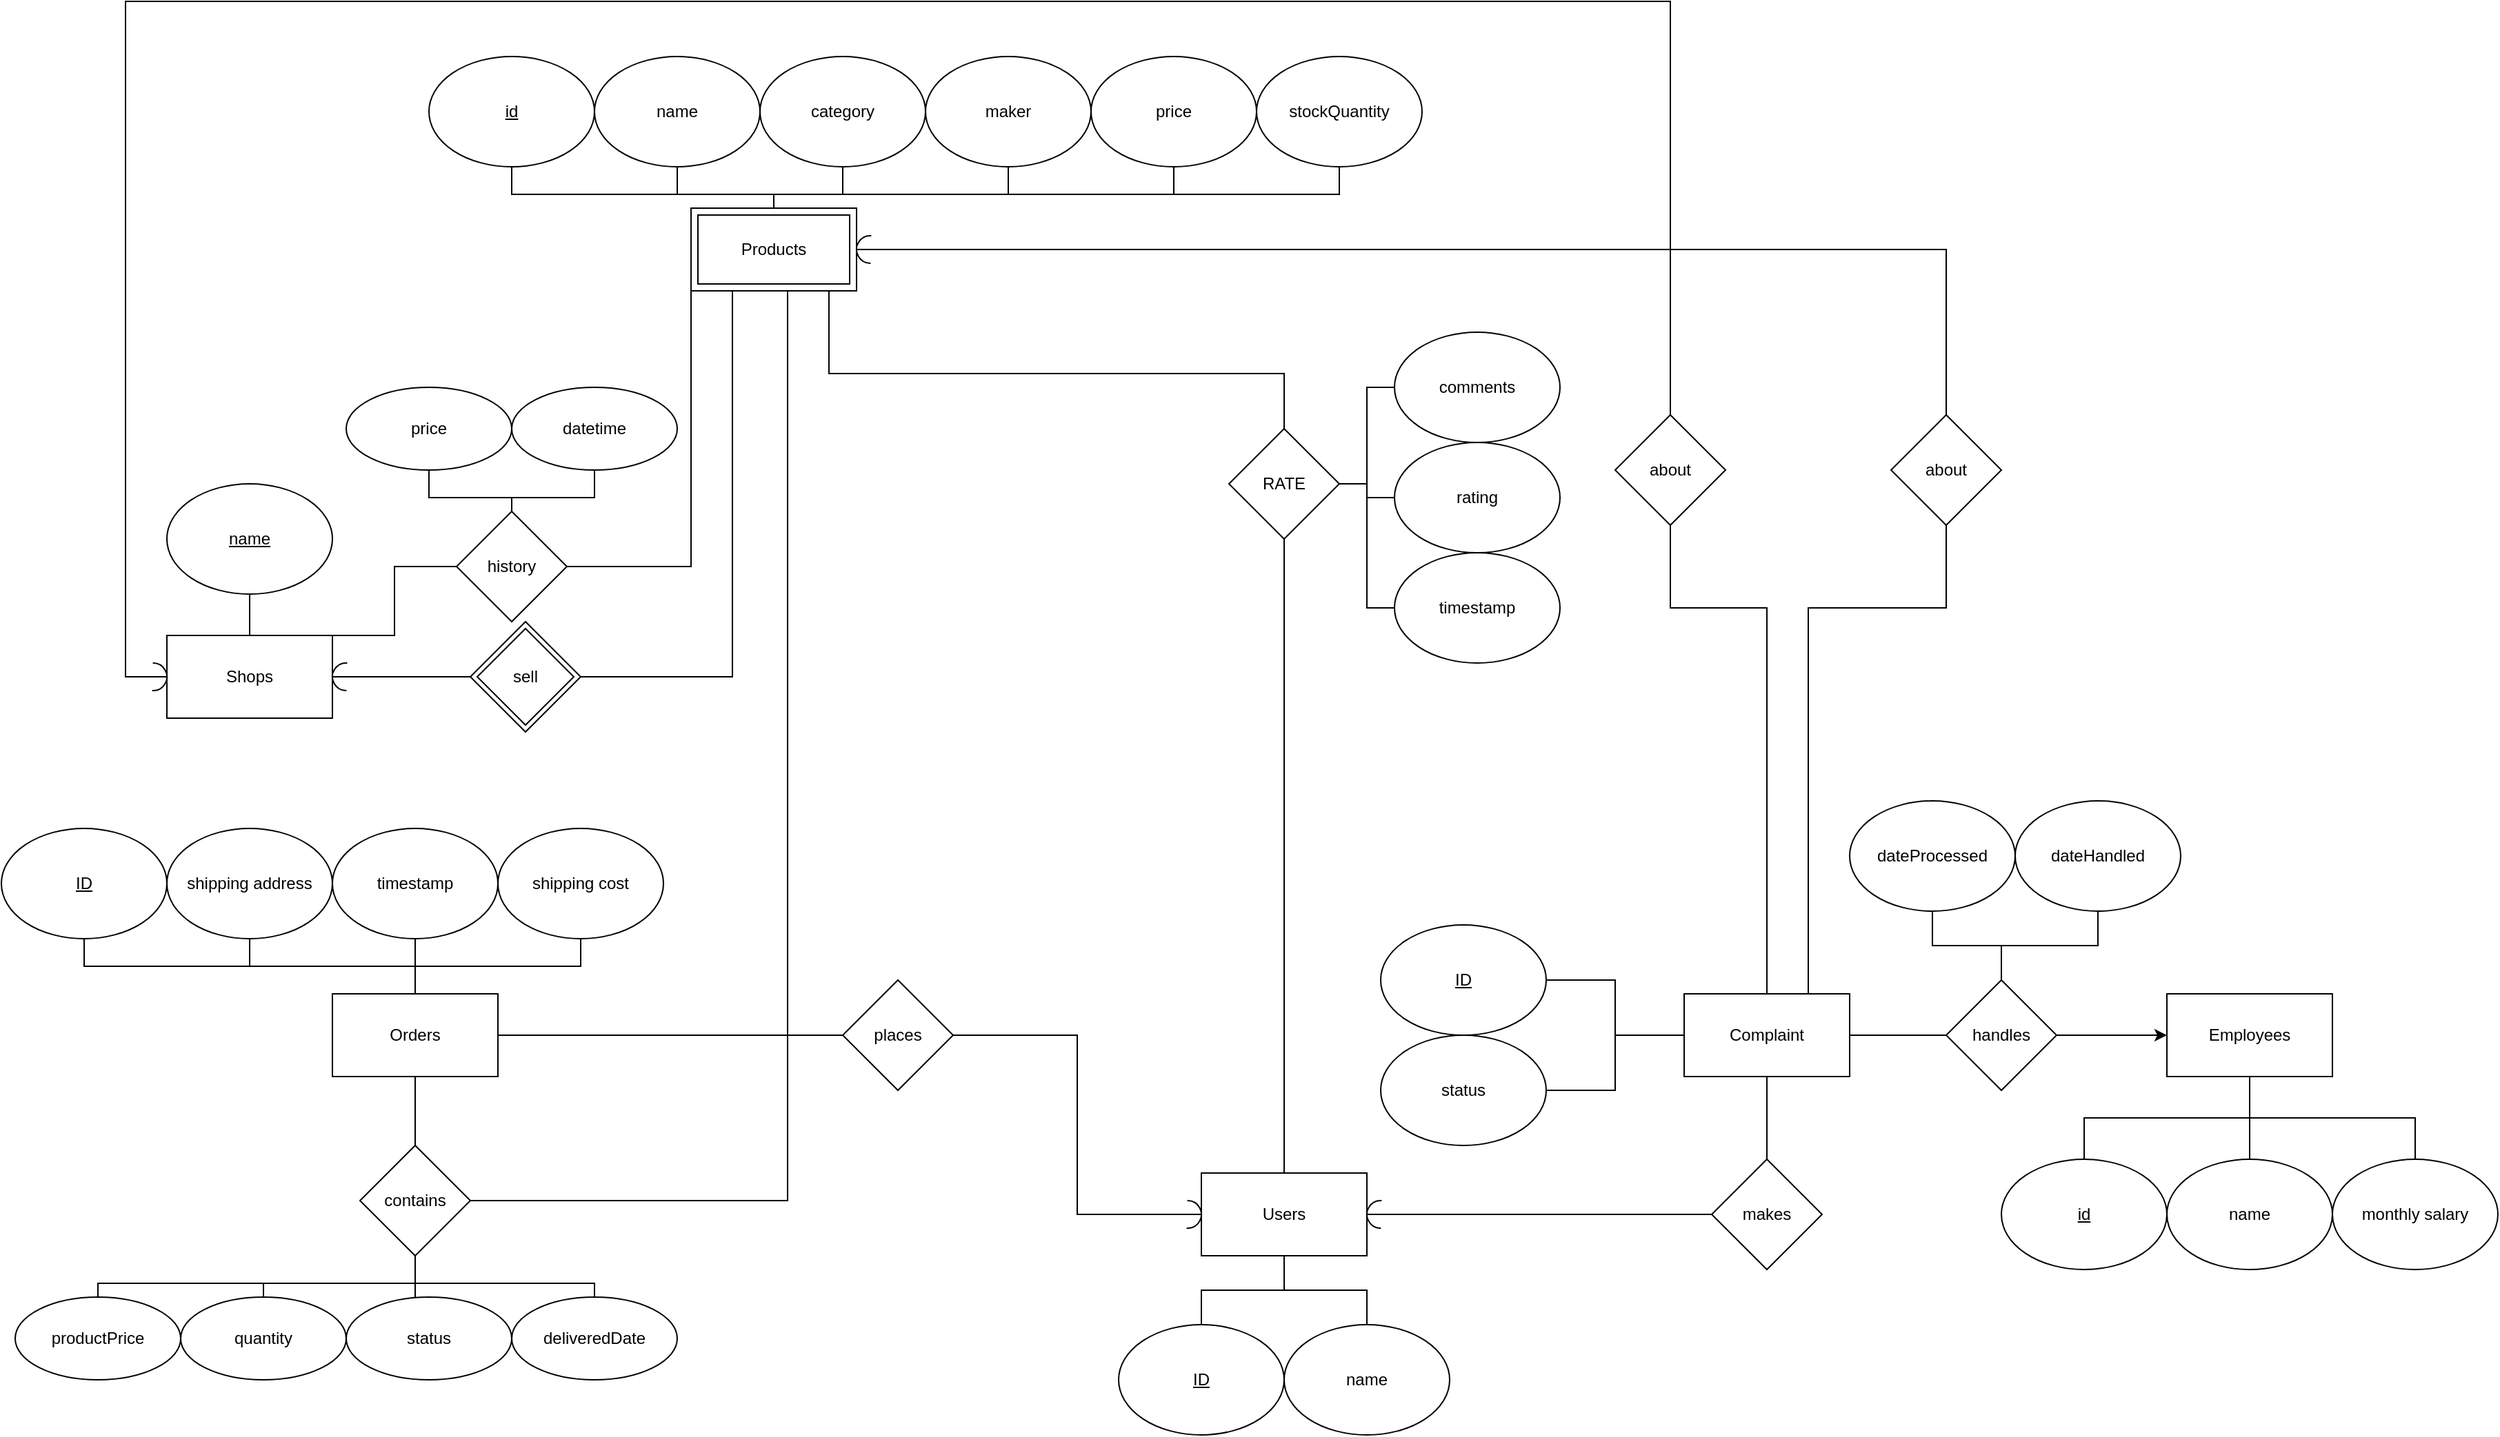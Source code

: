 <mxfile version="16.4.11" type="device"><diagram id="R2lEEEUBdFMjLlhIrx00" name="Page-1"><mxGraphModel dx="2204" dy="1730" grid="1" gridSize="10" guides="1" tooltips="1" connect="1" arrows="1" fold="1" page="1" pageScale="1" pageWidth="850" pageHeight="1100" math="0" shadow="0" extFonts="Permanent Marker^https://fonts.googleapis.com/css?family=Permanent+Marker"><root><mxCell id="0"/><mxCell id="1" parent="0"/><mxCell id="CAWcFe6ftpbQC6StqvtP-8" style="edgeStyle=orthogonalEdgeStyle;rounded=0;orthogonalLoop=1;jettySize=auto;html=1;entryX=0;entryY=0.5;entryDx=0;entryDy=0;endArrow=none;endFill=0;exitX=1;exitY=0.5;exitDx=0;exitDy=0;" parent="1" source="tH63tWW0Jjr-03rM_A07-1" target="CAWcFe6ftpbQC6StqvtP-6" edge="1"><mxGeometry relative="1" as="geometry"><Array as="points"><mxPoint x="890" y="1050"/><mxPoint x="890" y="1050"/></Array></mxGeometry></mxCell><mxCell id="CAWcFe6ftpbQC6StqvtP-9" style="edgeStyle=orthogonalEdgeStyle;rounded=0;orthogonalLoop=1;jettySize=auto;html=1;entryX=0;entryY=0.5;entryDx=0;entryDy=0;endArrow=none;endFill=0;exitX=1;exitY=0;exitDx=0;exitDy=0;" parent="1" source="tH63tWW0Jjr-03rM_A07-1" target="CAWcFe6ftpbQC6StqvtP-3" edge="1"><mxGeometry relative="1" as="geometry"><Array as="points"><mxPoint x="875" y="1020"/><mxPoint x="875" y="970"/></Array></mxGeometry></mxCell><mxCell id="EW7hAlsl08u5H5kuOMch-9" value="" style="edgeStyle=orthogonalEdgeStyle;rounded=0;orthogonalLoop=1;jettySize=auto;html=1;endArrow=none;endFill=0;" parent="1" source="tH63tWW0Jjr-03rM_A07-1" target="CAWcFe6ftpbQC6StqvtP-7" edge="1"><mxGeometry relative="1" as="geometry"/></mxCell><mxCell id="tH63tWW0Jjr-03rM_A07-1" value="Shops" style="rounded=0;whiteSpace=wrap;html=1;" parent="1" vertex="1"><mxGeometry x="710" y="1020" width="120" height="60" as="geometry"/></mxCell><mxCell id="tH63tWW0Jjr-03rM_A07-3" value="Employees" style="whiteSpace=wrap;html=1;" parent="1" vertex="1"><mxGeometry x="2160" y="1280" width="120" height="60" as="geometry"/></mxCell><mxCell id="CAWcFe6ftpbQC6StqvtP-45" style="edgeStyle=orthogonalEdgeStyle;rounded=0;orthogonalLoop=1;jettySize=auto;html=1;entryX=0.5;entryY=1;entryDx=0;entryDy=0;endArrow=none;endFill=0;exitX=0.5;exitY=0;exitDx=0;exitDy=0;" parent="1" source="tH63tWW0Jjr-03rM_A07-5" target="CAWcFe6ftpbQC6StqvtP-44" edge="1"><mxGeometry relative="1" as="geometry"><Array as="points"><mxPoint x="1520" y="1390"/><mxPoint x="1520" y="1390"/></Array></mxGeometry></mxCell><mxCell id="EW7hAlsl08u5H5kuOMch-7" style="edgeStyle=orthogonalEdgeStyle;rounded=0;orthogonalLoop=1;jettySize=auto;html=1;entryX=1;entryY=0.5;entryDx=0;entryDy=0;endArrow=none;endFill=0;" parent="1" source="tH63tWW0Jjr-03rM_A07-5" target="EW7hAlsl08u5H5kuOMch-6" edge="1"><mxGeometry relative="1" as="geometry"/></mxCell><mxCell id="tH63tWW0Jjr-03rM_A07-5" value="Users" style="whiteSpace=wrap;html=1;" parent="1" vertex="1"><mxGeometry x="1460" y="1410" width="120" height="60" as="geometry"/></mxCell><mxCell id="CAWcFe6ftpbQC6StqvtP-29" style="edgeStyle=orthogonalEdgeStyle;rounded=0;orthogonalLoop=1;jettySize=auto;html=1;entryX=0.5;entryY=0;entryDx=0;entryDy=0;endArrow=none;endFill=0;" parent="1" source="tH63tWW0Jjr-03rM_A07-8" target="tH63tWW0Jjr-03rM_A07-1" edge="1"><mxGeometry relative="1" as="geometry"/></mxCell><mxCell id="tH63tWW0Jjr-03rM_A07-8" value="&lt;u&gt;name&lt;/u&gt;" style="ellipse;whiteSpace=wrap;html=1;" parent="1" vertex="1"><mxGeometry x="710" y="910" width="120" height="80" as="geometry"/></mxCell><mxCell id="uPYmgdJ5V9UW76l6auye-20" style="edgeStyle=orthogonalEdgeStyle;rounded=0;orthogonalLoop=1;jettySize=auto;html=1;entryX=0.5;entryY=1;entryDx=0;entryDy=0;endArrow=none;endFill=0;exitX=0.5;exitY=0;exitDx=0;exitDy=0;" parent="1" source="tH63tWW0Jjr-03rM_A07-18" target="tH63tWW0Jjr-03rM_A07-3" edge="1"><mxGeometry relative="1" as="geometry"><Array as="points"><mxPoint x="2100" y="1370"/><mxPoint x="2220" y="1370"/></Array></mxGeometry></mxCell><mxCell id="tH63tWW0Jjr-03rM_A07-18" value="&lt;u&gt;id&lt;/u&gt;" style="ellipse;whiteSpace=wrap;html=1;" parent="1" vertex="1"><mxGeometry x="2040" y="1400" width="120" height="80" as="geometry"/></mxCell><mxCell id="tH63tWW0Jjr-03rM_A07-20" style="edgeStyle=orthogonalEdgeStyle;rounded=0;orthogonalLoop=1;jettySize=auto;html=1;entryX=0.5;entryY=1;entryDx=0;entryDy=0;endArrow=none;endFill=0;exitX=0.5;exitY=0;exitDx=0;exitDy=0;" parent="1" source="tH63tWW0Jjr-03rM_A07-19" target="tH63tWW0Jjr-03rM_A07-3" edge="1"><mxGeometry relative="1" as="geometry"/></mxCell><mxCell id="tH63tWW0Jjr-03rM_A07-19" value="monthly salary" style="ellipse;whiteSpace=wrap;html=1;" parent="1" vertex="1"><mxGeometry x="2280" y="1400" width="120" height="80" as="geometry"/></mxCell><mxCell id="uPYmgdJ5V9UW76l6auye-22" style="edgeStyle=orthogonalEdgeStyle;rounded=0;orthogonalLoop=1;jettySize=auto;html=1;entryX=0.5;entryY=1;entryDx=0;entryDy=0;endArrow=none;endFill=0;" parent="1" source="tH63tWW0Jjr-03rM_A07-27" target="tH63tWW0Jjr-03rM_A07-5" edge="1"><mxGeometry relative="1" as="geometry"/></mxCell><mxCell id="tH63tWW0Jjr-03rM_A07-27" value="&lt;u&gt;ID&lt;/u&gt;" style="ellipse;whiteSpace=wrap;html=1;" parent="1" vertex="1"><mxGeometry x="1400" y="1520" width="120" height="80" as="geometry"/></mxCell><mxCell id="tH63tWW0Jjr-03rM_A07-29" style="edgeStyle=orthogonalEdgeStyle;rounded=0;orthogonalLoop=1;jettySize=auto;html=1;entryX=0.5;entryY=1;entryDx=0;entryDy=0;endArrow=none;endFill=0;" parent="1" source="tH63tWW0Jjr-03rM_A07-28" target="tH63tWW0Jjr-03rM_A07-5" edge="1"><mxGeometry relative="1" as="geometry"/></mxCell><mxCell id="tH63tWW0Jjr-03rM_A07-28" value="name" style="ellipse;whiteSpace=wrap;html=1;" parent="1" vertex="1"><mxGeometry x="1520" y="1520" width="120" height="80" as="geometry"/></mxCell><mxCell id="uPYmgdJ5V9UW76l6auye-21" style="edgeStyle=orthogonalEdgeStyle;rounded=0;orthogonalLoop=1;jettySize=auto;html=1;entryX=0.5;entryY=1;entryDx=0;entryDy=0;endArrow=none;endFill=0;exitX=0.5;exitY=0;exitDx=0;exitDy=0;" parent="1" source="tH63tWW0Jjr-03rM_A07-30" target="tH63tWW0Jjr-03rM_A07-3" edge="1"><mxGeometry relative="1" as="geometry"/></mxCell><mxCell id="tH63tWW0Jjr-03rM_A07-30" value="name" style="ellipse;whiteSpace=wrap;html=1;" parent="1" vertex="1"><mxGeometry x="2160" y="1400" width="120" height="80" as="geometry"/></mxCell><mxCell id="CAWcFe6ftpbQC6StqvtP-10" style="edgeStyle=orthogonalEdgeStyle;rounded=0;orthogonalLoop=1;jettySize=auto;html=1;entryX=0;entryY=1;entryDx=0;entryDy=0;endArrow=none;endFill=0;" parent="1" source="CAWcFe6ftpbQC6StqvtP-3" target="tH63tWW0Jjr-03rM_A07-2" edge="1"><mxGeometry relative="1" as="geometry"/></mxCell><mxCell id="CAWcFe6ftpbQC6StqvtP-31" style="edgeStyle=orthogonalEdgeStyle;rounded=0;orthogonalLoop=1;jettySize=auto;html=1;exitX=0.5;exitY=0;exitDx=0;exitDy=0;entryX=0.5;entryY=1;entryDx=0;entryDy=0;endArrow=none;endFill=0;" parent="1" source="CAWcFe6ftpbQC6StqvtP-3" target="CAWcFe6ftpbQC6StqvtP-4" edge="1"><mxGeometry relative="1" as="geometry"><Array as="points"><mxPoint x="960" y="920"/><mxPoint x="1020" y="920"/></Array></mxGeometry></mxCell><mxCell id="CAWcFe6ftpbQC6StqvtP-3" value="history" style="rhombus;whiteSpace=wrap;html=1;" parent="1" vertex="1"><mxGeometry x="920" y="930" width="80" height="80" as="geometry"/></mxCell><mxCell id="CAWcFe6ftpbQC6StqvtP-4" value="datetime" style="ellipse;whiteSpace=wrap;html=1;" parent="1" vertex="1"><mxGeometry x="960" y="840" width="120" height="60" as="geometry"/></mxCell><mxCell id="uPYmgdJ5V9UW76l6auye-33" style="edgeStyle=orthogonalEdgeStyle;rounded=0;orthogonalLoop=1;jettySize=auto;html=1;entryX=0.5;entryY=0;entryDx=0;entryDy=0;endArrow=none;endFill=0;" parent="1" source="CAWcFe6ftpbQC6StqvtP-5" target="CAWcFe6ftpbQC6StqvtP-3" edge="1"><mxGeometry relative="1" as="geometry"/></mxCell><mxCell id="CAWcFe6ftpbQC6StqvtP-5" value="price" style="ellipse;whiteSpace=wrap;html=1;" parent="1" vertex="1"><mxGeometry x="840" y="840" width="120" height="60" as="geometry"/></mxCell><mxCell id="CAWcFe6ftpbQC6StqvtP-38" style="edgeStyle=orthogonalEdgeStyle;rounded=0;orthogonalLoop=1;jettySize=auto;html=1;entryX=1;entryY=0.5;entryDx=0;entryDy=0;endArrow=none;endFill=0;exitX=0.5;exitY=1;exitDx=0;exitDy=0;" parent="1" source="tH63tWW0Jjr-03rM_A07-2" target="CAWcFe6ftpbQC6StqvtP-16" edge="1"><mxGeometry relative="1" as="geometry"><Array as="points"><mxPoint x="1160" y="770"/><mxPoint x="1160" y="1430"/></Array></mxGeometry></mxCell><mxCell id="tH63tWW0Jjr-03rM_A07-2" value="Products" style="whiteSpace=wrap;html=1;" parent="1" vertex="1"><mxGeometry x="1090" y="710" width="120" height="60" as="geometry"/></mxCell><mxCell id="uPYmgdJ5V9UW76l6auye-26" style="edgeStyle=orthogonalEdgeStyle;rounded=0;orthogonalLoop=1;jettySize=auto;html=1;entryX=0.5;entryY=0;entryDx=0;entryDy=0;endArrow=none;endFill=0;" parent="1" source="tH63tWW0Jjr-03rM_A07-10" target="tH63tWW0Jjr-03rM_A07-2" edge="1"><mxGeometry relative="1" as="geometry"><Array as="points"><mxPoint x="960" y="700"/><mxPoint x="1150" y="700"/></Array></mxGeometry></mxCell><mxCell id="tH63tWW0Jjr-03rM_A07-10" value="&lt;u&gt;id&lt;/u&gt;" style="ellipse;whiteSpace=wrap;html=1;" parent="1" vertex="1"><mxGeometry x="900" y="600" width="120" height="80" as="geometry"/></mxCell><mxCell id="uPYmgdJ5V9UW76l6auye-31" style="edgeStyle=orthogonalEdgeStyle;rounded=0;orthogonalLoop=1;jettySize=auto;html=1;entryX=0.5;entryY=0;entryDx=0;entryDy=0;endArrow=none;endFill=0;" parent="1" source="tH63tWW0Jjr-03rM_A07-13" target="tH63tWW0Jjr-03rM_A07-2" edge="1"><mxGeometry relative="1" as="geometry"><Array as="points"><mxPoint x="1320" y="700"/><mxPoint x="1150" y="700"/></Array></mxGeometry></mxCell><mxCell id="tH63tWW0Jjr-03rM_A07-13" value="maker" style="ellipse;whiteSpace=wrap;html=1;" parent="1" vertex="1"><mxGeometry x="1260" y="600" width="120" height="80" as="geometry"/></mxCell><mxCell id="uPYmgdJ5V9UW76l6auye-32" style="edgeStyle=orthogonalEdgeStyle;rounded=0;orthogonalLoop=1;jettySize=auto;html=1;entryX=0.5;entryY=0;entryDx=0;entryDy=0;endArrow=none;endFill=0;" parent="1" source="tH63tWW0Jjr-03rM_A07-14" target="tH63tWW0Jjr-03rM_A07-2" edge="1"><mxGeometry relative="1" as="geometry"><Array as="points"><mxPoint x="1440" y="700"/><mxPoint x="1150" y="700"/></Array></mxGeometry></mxCell><mxCell id="tH63tWW0Jjr-03rM_A07-14" value="price" style="ellipse;whiteSpace=wrap;html=1;" parent="1" vertex="1"><mxGeometry x="1380" y="600" width="120" height="80" as="geometry"/></mxCell><mxCell id="tH63tWW0Jjr-03rM_A07-17" style="edgeStyle=orthogonalEdgeStyle;rounded=0;orthogonalLoop=1;jettySize=auto;html=1;endArrow=none;endFill=0;exitX=0.5;exitY=1;exitDx=0;exitDy=0;" parent="1" source="tH63tWW0Jjr-03rM_A07-15" target="tH63tWW0Jjr-03rM_A07-2" edge="1"><mxGeometry relative="1" as="geometry"><Array as="points"><mxPoint x="1560" y="700"/><mxPoint x="1150" y="700"/></Array></mxGeometry></mxCell><mxCell id="tH63tWW0Jjr-03rM_A07-15" value="stockQuantity" style="ellipse;whiteSpace=wrap;html=1;" parent="1" vertex="1"><mxGeometry x="1500" y="600" width="120" height="80" as="geometry"/></mxCell><mxCell id="CAWcFe6ftpbQC6StqvtP-6" value="sell" style="rhombus;whiteSpace=wrap;html=1;" parent="1" vertex="1"><mxGeometry x="930" y="1010" width="80" height="80" as="geometry"/></mxCell><mxCell id="CAWcFe6ftpbQC6StqvtP-11" style="edgeStyle=orthogonalEdgeStyle;rounded=0;orthogonalLoop=1;jettySize=auto;html=1;entryX=0.25;entryY=1;entryDx=0;entryDy=0;endArrow=none;endFill=0;exitX=1;exitY=0.5;exitDx=0;exitDy=0;" parent="1" source="CAWcFe6ftpbQC6StqvtP-6" target="tH63tWW0Jjr-03rM_A07-2" edge="1"><mxGeometry relative="1" as="geometry"/></mxCell><mxCell id="CAWcFe6ftpbQC6StqvtP-7" value="sell" style="rhombus;whiteSpace=wrap;html=1;" parent="1" vertex="1"><mxGeometry x="935" y="1015" width="70" height="70" as="geometry"/></mxCell><mxCell id="CAWcFe6ftpbQC6StqvtP-12" value="Products" style="whiteSpace=wrap;html=1;" parent="1" vertex="1"><mxGeometry x="1095" y="715" width="110" height="50" as="geometry"/></mxCell><mxCell id="CAWcFe6ftpbQC6StqvtP-16" value="contains" style="rhombus;whiteSpace=wrap;html=1;" parent="1" vertex="1"><mxGeometry x="850" y="1390" width="80" height="80" as="geometry"/></mxCell><mxCell id="CAWcFe6ftpbQC6StqvtP-17" style="edgeStyle=orthogonalEdgeStyle;rounded=0;orthogonalLoop=1;jettySize=auto;html=1;endArrow=none;endFill=0;entryX=0.5;entryY=0;entryDx=0;entryDy=0;" parent="1" source="tH63tWW0Jjr-03rM_A07-6" target="CAWcFe6ftpbQC6StqvtP-16" edge="1"><mxGeometry relative="1" as="geometry"><mxPoint x="890" y="1380" as="targetPoint"/></mxGeometry></mxCell><mxCell id="uPYmgdJ5V9UW76l6auye-17" style="edgeStyle=orthogonalEdgeStyle;rounded=0;orthogonalLoop=1;jettySize=auto;html=1;entryX=0.5;entryY=1;entryDx=0;entryDy=0;endArrow=none;endFill=0;" parent="1" source="CAWcFe6ftpbQC6StqvtP-21" target="CAWcFe6ftpbQC6StqvtP-16" edge="1"><mxGeometry relative="1" as="geometry"><Array as="points"><mxPoint x="1020" y="1490"/><mxPoint x="890" y="1490"/></Array></mxGeometry></mxCell><mxCell id="CAWcFe6ftpbQC6StqvtP-21" value="deliveredDate" style="ellipse;whiteSpace=wrap;html=1;" parent="1" vertex="1"><mxGeometry x="960" y="1500" width="120" height="60" as="geometry"/></mxCell><mxCell id="uPYmgdJ5V9UW76l6auye-14" style="edgeStyle=orthogonalEdgeStyle;rounded=0;orthogonalLoop=1;jettySize=auto;html=1;entryX=0.5;entryY=1;entryDx=0;entryDy=0;endArrow=none;endFill=0;" parent="1" source="CAWcFe6ftpbQC6StqvtP-23" target="CAWcFe6ftpbQC6StqvtP-16" edge="1"><mxGeometry relative="1" as="geometry"><Array as="points"><mxPoint x="660" y="1490"/><mxPoint x="890" y="1490"/></Array></mxGeometry></mxCell><mxCell id="CAWcFe6ftpbQC6StqvtP-23" value="productPrice" style="ellipse;whiteSpace=wrap;html=1;" parent="1" vertex="1"><mxGeometry x="600" y="1500" width="120" height="60" as="geometry"/></mxCell><mxCell id="uPYmgdJ5V9UW76l6auye-15" style="edgeStyle=orthogonalEdgeStyle;rounded=0;orthogonalLoop=1;jettySize=auto;html=1;entryX=0.5;entryY=1;entryDx=0;entryDy=0;endArrow=none;endFill=0;" parent="1" source="CAWcFe6ftpbQC6StqvtP-35" target="CAWcFe6ftpbQC6StqvtP-16" edge="1"><mxGeometry relative="1" as="geometry"><Array as="points"><mxPoint x="780" y="1490"/><mxPoint x="890" y="1490"/></Array></mxGeometry></mxCell><mxCell id="CAWcFe6ftpbQC6StqvtP-35" value="quantity" style="ellipse;whiteSpace=wrap;html=1;" parent="1" vertex="1"><mxGeometry x="720" y="1500" width="120" height="60" as="geometry"/></mxCell><mxCell id="uPYmgdJ5V9UW76l6auye-16" style="edgeStyle=orthogonalEdgeStyle;rounded=0;orthogonalLoop=1;jettySize=auto;html=1;entryX=0.5;entryY=1;entryDx=0;entryDy=0;endArrow=none;endFill=0;" parent="1" source="CAWcFe6ftpbQC6StqvtP-36" target="CAWcFe6ftpbQC6StqvtP-16" edge="1"><mxGeometry relative="1" as="geometry"><Array as="points"><mxPoint x="890" y="1510"/><mxPoint x="890" y="1510"/></Array></mxGeometry></mxCell><mxCell id="CAWcFe6ftpbQC6StqvtP-36" value="status" style="ellipse;whiteSpace=wrap;html=1;" parent="1" vertex="1"><mxGeometry x="840" y="1500" width="120" height="60" as="geometry"/></mxCell><mxCell id="CAWcFe6ftpbQC6StqvtP-46" style="edgeStyle=orthogonalEdgeStyle;rounded=0;orthogonalLoop=1;jettySize=auto;html=1;entryX=0.75;entryY=1;entryDx=0;entryDy=0;endArrow=none;endFill=0;" parent="1" source="CAWcFe6ftpbQC6StqvtP-44" target="tH63tWW0Jjr-03rM_A07-2" edge="1"><mxGeometry relative="1" as="geometry"><Array as="points"><mxPoint x="1520" y="830"/><mxPoint x="1190" y="830"/><mxPoint x="1190" y="770"/></Array></mxGeometry></mxCell><mxCell id="CAWcFe6ftpbQC6StqvtP-48" style="edgeStyle=orthogonalEdgeStyle;rounded=0;orthogonalLoop=1;jettySize=auto;html=1;entryX=0;entryY=0.5;entryDx=0;entryDy=0;endArrow=none;endFill=0;" parent="1" source="CAWcFe6ftpbQC6StqvtP-44" target="CAWcFe6ftpbQC6StqvtP-47" edge="1"><mxGeometry relative="1" as="geometry"/></mxCell><mxCell id="CAWcFe6ftpbQC6StqvtP-44" value="RATE" style="rhombus;whiteSpace=wrap;html=1;" parent="1" vertex="1"><mxGeometry x="1480" y="870" width="80" height="80" as="geometry"/></mxCell><mxCell id="CAWcFe6ftpbQC6StqvtP-47" value="comments" style="ellipse;whiteSpace=wrap;html=1;" parent="1" vertex="1"><mxGeometry x="1600" y="800" width="120" height="80" as="geometry"/></mxCell><mxCell id="uPYmgdJ5V9UW76l6auye-34" style="edgeStyle=orthogonalEdgeStyle;rounded=0;orthogonalLoop=1;jettySize=auto;html=1;entryX=1;entryY=0.5;entryDx=0;entryDy=0;endArrow=none;endFill=0;" parent="1" source="CAWcFe6ftpbQC6StqvtP-49" target="CAWcFe6ftpbQC6StqvtP-44" edge="1"><mxGeometry relative="1" as="geometry"/></mxCell><mxCell id="CAWcFe6ftpbQC6StqvtP-49" value="rating" style="ellipse;whiteSpace=wrap;html=1;" parent="1" vertex="1"><mxGeometry x="1600" y="880" width="120" height="80" as="geometry"/></mxCell><mxCell id="CAWcFe6ftpbQC6StqvtP-53" style="edgeStyle=orthogonalEdgeStyle;rounded=0;orthogonalLoop=1;jettySize=auto;html=1;entryX=0;entryY=0.5;entryDx=0;entryDy=0;endArrow=none;endFill=0;exitX=0.5;exitY=0;exitDx=0;exitDy=0;" parent="1" source="yoHlL-oMxorDhoJOEI85-1" target="tH63tWW0Jjr-03rM_A07-1" edge="1"><mxGeometry relative="1" as="geometry"><mxPoint x="1980" y="1130" as="sourcePoint"/><Array as="points"><mxPoint x="1800" y="560"/><mxPoint x="680" y="560"/><mxPoint x="680" y="1050"/></Array></mxGeometry></mxCell><mxCell id="yoHlL-oMxorDhoJOEI85-6" style="edgeStyle=orthogonalEdgeStyle;rounded=0;orthogonalLoop=1;jettySize=auto;html=1;entryX=0.5;entryY=1;entryDx=0;entryDy=0;endArrow=none;endFill=0;" parent="1" source="CAWcFe6ftpbQC6StqvtP-59" target="yoHlL-oMxorDhoJOEI85-1" edge="1"><mxGeometry relative="1" as="geometry"><Array as="points"><mxPoint x="1870" y="1000"/><mxPoint x="1800" y="1000"/></Array></mxGeometry></mxCell><mxCell id="yoHlL-oMxorDhoJOEI85-7" style="edgeStyle=orthogonalEdgeStyle;rounded=0;orthogonalLoop=1;jettySize=auto;html=1;entryX=0.5;entryY=1;entryDx=0;entryDy=0;endArrow=none;endFill=0;exitX=0.75;exitY=0;exitDx=0;exitDy=0;" parent="1" source="CAWcFe6ftpbQC6StqvtP-59" target="yoHlL-oMxorDhoJOEI85-2" edge="1"><mxGeometry relative="1" as="geometry"><Array as="points"><mxPoint x="1900" y="1000"/><mxPoint x="2000" y="1000"/></Array></mxGeometry></mxCell><mxCell id="CAWcFe6ftpbQC6StqvtP-59" value="Complaint" style="rounded=0;whiteSpace=wrap;html=1;" parent="1" vertex="1"><mxGeometry x="1810" y="1280" width="120" height="60" as="geometry"/></mxCell><mxCell id="CAWcFe6ftpbQC6StqvtP-62" style="edgeStyle=orthogonalEdgeStyle;rounded=0;orthogonalLoop=1;jettySize=auto;html=1;entryX=1;entryY=0.5;entryDx=0;entryDy=0;endArrow=none;endFill=0;" parent="1" source="CAWcFe6ftpbQC6StqvtP-61" target="CAWcFe6ftpbQC6StqvtP-59" edge="1"><mxGeometry relative="1" as="geometry"/></mxCell><mxCell id="yoHlL-oMxorDhoJOEI85-10" style="edgeStyle=orthogonalEdgeStyle;rounded=0;orthogonalLoop=1;jettySize=auto;html=1;entryX=0;entryY=0.5;entryDx=0;entryDy=0;endArrow=classic;endFill=1;" parent="1" source="CAWcFe6ftpbQC6StqvtP-61" target="tH63tWW0Jjr-03rM_A07-3" edge="1"><mxGeometry relative="1" as="geometry"/></mxCell><mxCell id="CAWcFe6ftpbQC6StqvtP-61" value="handles" style="rhombus;whiteSpace=wrap;html=1;" parent="1" vertex="1"><mxGeometry x="2000" y="1270" width="80" height="80" as="geometry"/></mxCell><mxCell id="yoHlL-oMxorDhoJOEI85-5" style="edgeStyle=orthogonalEdgeStyle;rounded=0;orthogonalLoop=1;jettySize=auto;html=1;entryX=0.5;entryY=1;entryDx=0;entryDy=0;endArrow=none;endFill=0;" parent="1" source="CAWcFe6ftpbQC6StqvtP-63" target="CAWcFe6ftpbQC6StqvtP-59" edge="1"><mxGeometry relative="1" as="geometry"/></mxCell><mxCell id="yoHlL-oMxorDhoJOEI85-11" style="edgeStyle=orthogonalEdgeStyle;rounded=0;orthogonalLoop=1;jettySize=auto;html=1;entryX=1;entryY=0.5;entryDx=0;entryDy=0;endArrow=none;endFill=0;exitX=0;exitY=0.5;exitDx=0;exitDy=0;" parent="1" source="CAWcFe6ftpbQC6StqvtP-63" target="tH63tWW0Jjr-03rM_A07-5" edge="1"><mxGeometry relative="1" as="geometry"><Array as="points"><mxPoint x="1900" y="1440"/><mxPoint x="1900" y="1440"/></Array></mxGeometry></mxCell><mxCell id="CAWcFe6ftpbQC6StqvtP-63" value="makes" style="rhombus;whiteSpace=wrap;html=1;" parent="1" vertex="1"><mxGeometry x="1830" y="1400" width="80" height="80" as="geometry"/></mxCell><mxCell id="yoHlL-oMxorDhoJOEI85-1" value="about" style="rhombus;whiteSpace=wrap;html=1;" parent="1" vertex="1"><mxGeometry x="1760" y="860" width="80" height="80" as="geometry"/></mxCell><mxCell id="yoHlL-oMxorDhoJOEI85-2" value="about" style="rhombus;whiteSpace=wrap;html=1;" parent="1" vertex="1"><mxGeometry x="1960" y="860" width="80" height="80" as="geometry"/></mxCell><mxCell id="uPYmgdJ5V9UW76l6auye-1" value="" style="verticalLabelPosition=bottom;verticalAlign=top;html=1;shape=mxgraph.basic.arc;startAngle=0.247;endAngle=0.761;rotation=90;" parent="1" vertex="1"><mxGeometry x="830" y="1040" width="20" height="20" as="geometry"/></mxCell><mxCell id="uPYmgdJ5V9UW76l6auye-4" value="" style="edgeStyle=orthogonalEdgeStyle;rounded=0;orthogonalLoop=1;jettySize=auto;html=1;endArrow=none;endFill=0;entryX=1;entryY=0.5;entryDx=0;entryDy=0;" parent="1" source="yoHlL-oMxorDhoJOEI85-2" target="tH63tWW0Jjr-03rM_A07-2" edge="1"><mxGeometry relative="1" as="geometry"><Array as="points"><mxPoint x="2000" y="740"/></Array><mxPoint x="2190" y="930" as="sourcePoint"/><mxPoint x="1300" y="760" as="targetPoint"/></mxGeometry></mxCell><mxCell id="uPYmgdJ5V9UW76l6auye-8" value="" style="verticalLabelPosition=bottom;verticalAlign=top;html=1;shape=mxgraph.basic.arc;startAngle=0.247;endAngle=0.761;rotation=90;" parent="1" vertex="1"><mxGeometry x="1580" y="1430" width="20" height="20" as="geometry"/></mxCell><mxCell id="uPYmgdJ5V9UW76l6auye-19" value="" style="group" parent="1" vertex="1" connectable="0"><mxGeometry x="590" y="1160" width="480" height="180" as="geometry"/></mxCell><mxCell id="tH63tWW0Jjr-03rM_A07-6" value="Orders" style="whiteSpace=wrap;html=1;" parent="uPYmgdJ5V9UW76l6auye-19" vertex="1"><mxGeometry x="240" y="120" width="120" height="60" as="geometry"/></mxCell><mxCell id="uPYmgdJ5V9UW76l6auye-11" style="edgeStyle=orthogonalEdgeStyle;rounded=0;orthogonalLoop=1;jettySize=auto;html=1;entryX=0.5;entryY=0;entryDx=0;entryDy=0;endArrow=none;endFill=0;" parent="uPYmgdJ5V9UW76l6auye-19" source="tH63tWW0Jjr-03rM_A07-21" target="tH63tWW0Jjr-03rM_A07-6" edge="1"><mxGeometry relative="1" as="geometry"><Array as="points"><mxPoint x="60" y="100"/><mxPoint x="300" y="100"/></Array></mxGeometry></mxCell><mxCell id="tH63tWW0Jjr-03rM_A07-21" value="&lt;u&gt;ID&lt;/u&gt;" style="ellipse;whiteSpace=wrap;html=1;" parent="uPYmgdJ5V9UW76l6auye-19" vertex="1"><mxGeometry width="120" height="80" as="geometry"/></mxCell><mxCell id="tH63tWW0Jjr-03rM_A07-23" style="edgeStyle=orthogonalEdgeStyle;rounded=0;orthogonalLoop=1;jettySize=auto;html=1;entryX=0.5;entryY=0;entryDx=0;entryDy=0;endArrow=none;endFill=0;" parent="uPYmgdJ5V9UW76l6auye-19" source="tH63tWW0Jjr-03rM_A07-22" target="tH63tWW0Jjr-03rM_A07-6" edge="1"><mxGeometry relative="1" as="geometry"/></mxCell><mxCell id="tH63tWW0Jjr-03rM_A07-22" value="timestamp" style="ellipse;whiteSpace=wrap;html=1;" parent="uPYmgdJ5V9UW76l6auye-19" vertex="1"><mxGeometry x="240" width="120" height="80" as="geometry"/></mxCell><mxCell id="uPYmgdJ5V9UW76l6auye-10" style="edgeStyle=orthogonalEdgeStyle;rounded=0;orthogonalLoop=1;jettySize=auto;html=1;entryX=0.5;entryY=0;entryDx=0;entryDy=0;endArrow=none;endFill=0;" parent="uPYmgdJ5V9UW76l6auye-19" source="tH63tWW0Jjr-03rM_A07-24" target="tH63tWW0Jjr-03rM_A07-6" edge="1"><mxGeometry relative="1" as="geometry"/></mxCell><mxCell id="tH63tWW0Jjr-03rM_A07-24" value="shipping cost" style="ellipse;whiteSpace=wrap;html=1;" parent="uPYmgdJ5V9UW76l6auye-19" vertex="1"><mxGeometry x="360" width="120" height="80" as="geometry"/></mxCell><mxCell id="uPYmgdJ5V9UW76l6auye-9" style="edgeStyle=orthogonalEdgeStyle;rounded=0;orthogonalLoop=1;jettySize=auto;html=1;entryX=0.5;entryY=0;entryDx=0;entryDy=0;endArrow=none;endFill=0;" parent="uPYmgdJ5V9UW76l6auye-19" source="tH63tWW0Jjr-03rM_A07-25" target="tH63tWW0Jjr-03rM_A07-6" edge="1"><mxGeometry relative="1" as="geometry"/></mxCell><mxCell id="tH63tWW0Jjr-03rM_A07-25" value="shipping address" style="ellipse;whiteSpace=wrap;html=1;" parent="uPYmgdJ5V9UW76l6auye-19" vertex="1"><mxGeometry x="120" width="120" height="80" as="geometry"/></mxCell><mxCell id="uPYmgdJ5V9UW76l6auye-27" style="edgeStyle=orthogonalEdgeStyle;rounded=0;orthogonalLoop=1;jettySize=auto;html=1;entryX=0.5;entryY=0;entryDx=0;entryDy=0;endArrow=none;endFill=0;" parent="1" source="uPYmgdJ5V9UW76l6auye-24" target="tH63tWW0Jjr-03rM_A07-2" edge="1"><mxGeometry relative="1" as="geometry"/></mxCell><mxCell id="uPYmgdJ5V9UW76l6auye-24" value="name" style="ellipse;whiteSpace=wrap;html=1;" parent="1" vertex="1"><mxGeometry x="1020" y="600" width="120" height="80" as="geometry"/></mxCell><mxCell id="uPYmgdJ5V9UW76l6auye-28" style="edgeStyle=orthogonalEdgeStyle;rounded=0;orthogonalLoop=1;jettySize=auto;html=1;entryX=0.5;entryY=0;entryDx=0;entryDy=0;endArrow=none;endFill=0;" parent="1" source="uPYmgdJ5V9UW76l6auye-25" target="tH63tWW0Jjr-03rM_A07-2" edge="1"><mxGeometry relative="1" as="geometry"/></mxCell><mxCell id="uPYmgdJ5V9UW76l6auye-30" style="edgeStyle=orthogonalEdgeStyle;rounded=0;orthogonalLoop=1;jettySize=auto;html=1;entryX=0.5;entryY=0;entryDx=0;entryDy=0;endArrow=none;endFill=0;" parent="1" source="uPYmgdJ5V9UW76l6auye-25" target="tH63tWW0Jjr-03rM_A07-2" edge="1"><mxGeometry relative="1" as="geometry"/></mxCell><mxCell id="uPYmgdJ5V9UW76l6auye-25" value="category" style="ellipse;whiteSpace=wrap;html=1;" parent="1" vertex="1"><mxGeometry x="1140" y="600" width="120" height="80" as="geometry"/></mxCell><mxCell id="uPYmgdJ5V9UW76l6auye-35" value="" style="verticalLabelPosition=bottom;verticalAlign=top;html=1;shape=mxgraph.basic.arc;startAngle=0.247;endAngle=0.761;rotation=90;" parent="1" vertex="1"><mxGeometry x="1210" y="730" width="20" height="20" as="geometry"/></mxCell><mxCell id="EW7hAlsl08u5H5kuOMch-4" value="" style="verticalLabelPosition=bottom;verticalAlign=top;html=1;shape=mxgraph.basic.arc;startAngle=0.247;endAngle=0.761;rotation=-90;" parent="1" vertex="1"><mxGeometry x="690" y="1040" width="20" height="20" as="geometry"/></mxCell><mxCell id="EW7hAlsl08u5H5kuOMch-8" style="edgeStyle=orthogonalEdgeStyle;rounded=0;orthogonalLoop=1;jettySize=auto;html=1;entryX=1;entryY=0.5;entryDx=0;entryDy=0;endArrow=none;endFill=0;" parent="1" source="EW7hAlsl08u5H5kuOMch-6" target="tH63tWW0Jjr-03rM_A07-6" edge="1"><mxGeometry relative="1" as="geometry"/></mxCell><mxCell id="EW7hAlsl08u5H5kuOMch-6" value="places" style="rhombus;whiteSpace=wrap;html=1;" parent="1" vertex="1"><mxGeometry x="1200" y="1270" width="80" height="80" as="geometry"/></mxCell><mxCell id="EW7hAlsl08u5H5kuOMch-11" value="" style="verticalLabelPosition=bottom;verticalAlign=top;html=1;shape=mxgraph.basic.arc;startAngle=0.247;endAngle=0.761;rotation=-90;" parent="1" vertex="1"><mxGeometry x="1440" y="1430" width="20" height="20" as="geometry"/></mxCell><mxCell id="t45vWOrTHCZCYQMpdHbI-4" style="edgeStyle=orthogonalEdgeStyle;rounded=0;orthogonalLoop=1;jettySize=auto;html=1;entryX=0;entryY=0.5;entryDx=0;entryDy=0;endArrow=none;endFill=0;" parent="1" source="t45vWOrTHCZCYQMpdHbI-1" target="CAWcFe6ftpbQC6StqvtP-59" edge="1"><mxGeometry relative="1" as="geometry"/></mxCell><mxCell id="t45vWOrTHCZCYQMpdHbI-1" value="&lt;u&gt;ID&lt;/u&gt;" style="ellipse;whiteSpace=wrap;html=1;" parent="1" vertex="1"><mxGeometry x="1590" y="1230" width="120" height="80" as="geometry"/></mxCell><mxCell id="t45vWOrTHCZCYQMpdHbI-3" style="edgeStyle=orthogonalEdgeStyle;rounded=0;orthogonalLoop=1;jettySize=auto;html=1;entryX=0;entryY=0.5;entryDx=0;entryDy=0;endArrow=none;endFill=0;" parent="1" source="t45vWOrTHCZCYQMpdHbI-2" target="CAWcFe6ftpbQC6StqvtP-59" edge="1"><mxGeometry relative="1" as="geometry"/></mxCell><mxCell id="t45vWOrTHCZCYQMpdHbI-2" value="status" style="ellipse;whiteSpace=wrap;html=1;" parent="1" vertex="1"><mxGeometry x="1590" y="1310" width="120" height="80" as="geometry"/></mxCell><mxCell id="t45vWOrTHCZCYQMpdHbI-13" style="edgeStyle=orthogonalEdgeStyle;rounded=0;orthogonalLoop=1;jettySize=auto;html=1;entryX=0.5;entryY=0;entryDx=0;entryDy=0;endArrow=none;endFill=0;" parent="1" source="t45vWOrTHCZCYQMpdHbI-14" target="CAWcFe6ftpbQC6StqvtP-61" edge="1"><mxGeometry relative="1" as="geometry"><mxPoint x="2050" y="1280" as="targetPoint"/></mxGeometry></mxCell><mxCell id="t45vWOrTHCZCYQMpdHbI-14" value="dateProcessed" style="ellipse;whiteSpace=wrap;html=1;" parent="1" vertex="1"><mxGeometry x="1930" y="1140" width="120" height="80" as="geometry"/></mxCell><mxCell id="t45vWOrTHCZCYQMpdHbI-15" style="edgeStyle=orthogonalEdgeStyle;rounded=0;orthogonalLoop=1;jettySize=auto;html=1;entryX=0.5;entryY=0;entryDx=0;entryDy=0;endArrow=none;endFill=0;" parent="1" source="t45vWOrTHCZCYQMpdHbI-16" target="CAWcFe6ftpbQC6StqvtP-61" edge="1"><mxGeometry relative="1" as="geometry"><mxPoint x="2050" y="1280" as="targetPoint"/></mxGeometry></mxCell><mxCell id="t45vWOrTHCZCYQMpdHbI-16" value="dateHandled" style="ellipse;whiteSpace=wrap;html=1;" parent="1" vertex="1"><mxGeometry x="2050" y="1140" width="120" height="80" as="geometry"/></mxCell><mxCell id="t45vWOrTHCZCYQMpdHbI-23" style="edgeStyle=orthogonalEdgeStyle;rounded=0;orthogonalLoop=1;jettySize=auto;html=1;entryX=1;entryY=0.5;entryDx=0;entryDy=0;endArrow=none;endFill=0;" parent="1" source="t45vWOrTHCZCYQMpdHbI-22" target="CAWcFe6ftpbQC6StqvtP-44" edge="1"><mxGeometry relative="1" as="geometry"/></mxCell><mxCell id="t45vWOrTHCZCYQMpdHbI-22" value="timestamp" style="ellipse;whiteSpace=wrap;html=1;" parent="1" vertex="1"><mxGeometry x="1600" y="960" width="120" height="80" as="geometry"/></mxCell></root></mxGraphModel></diagram></mxfile>